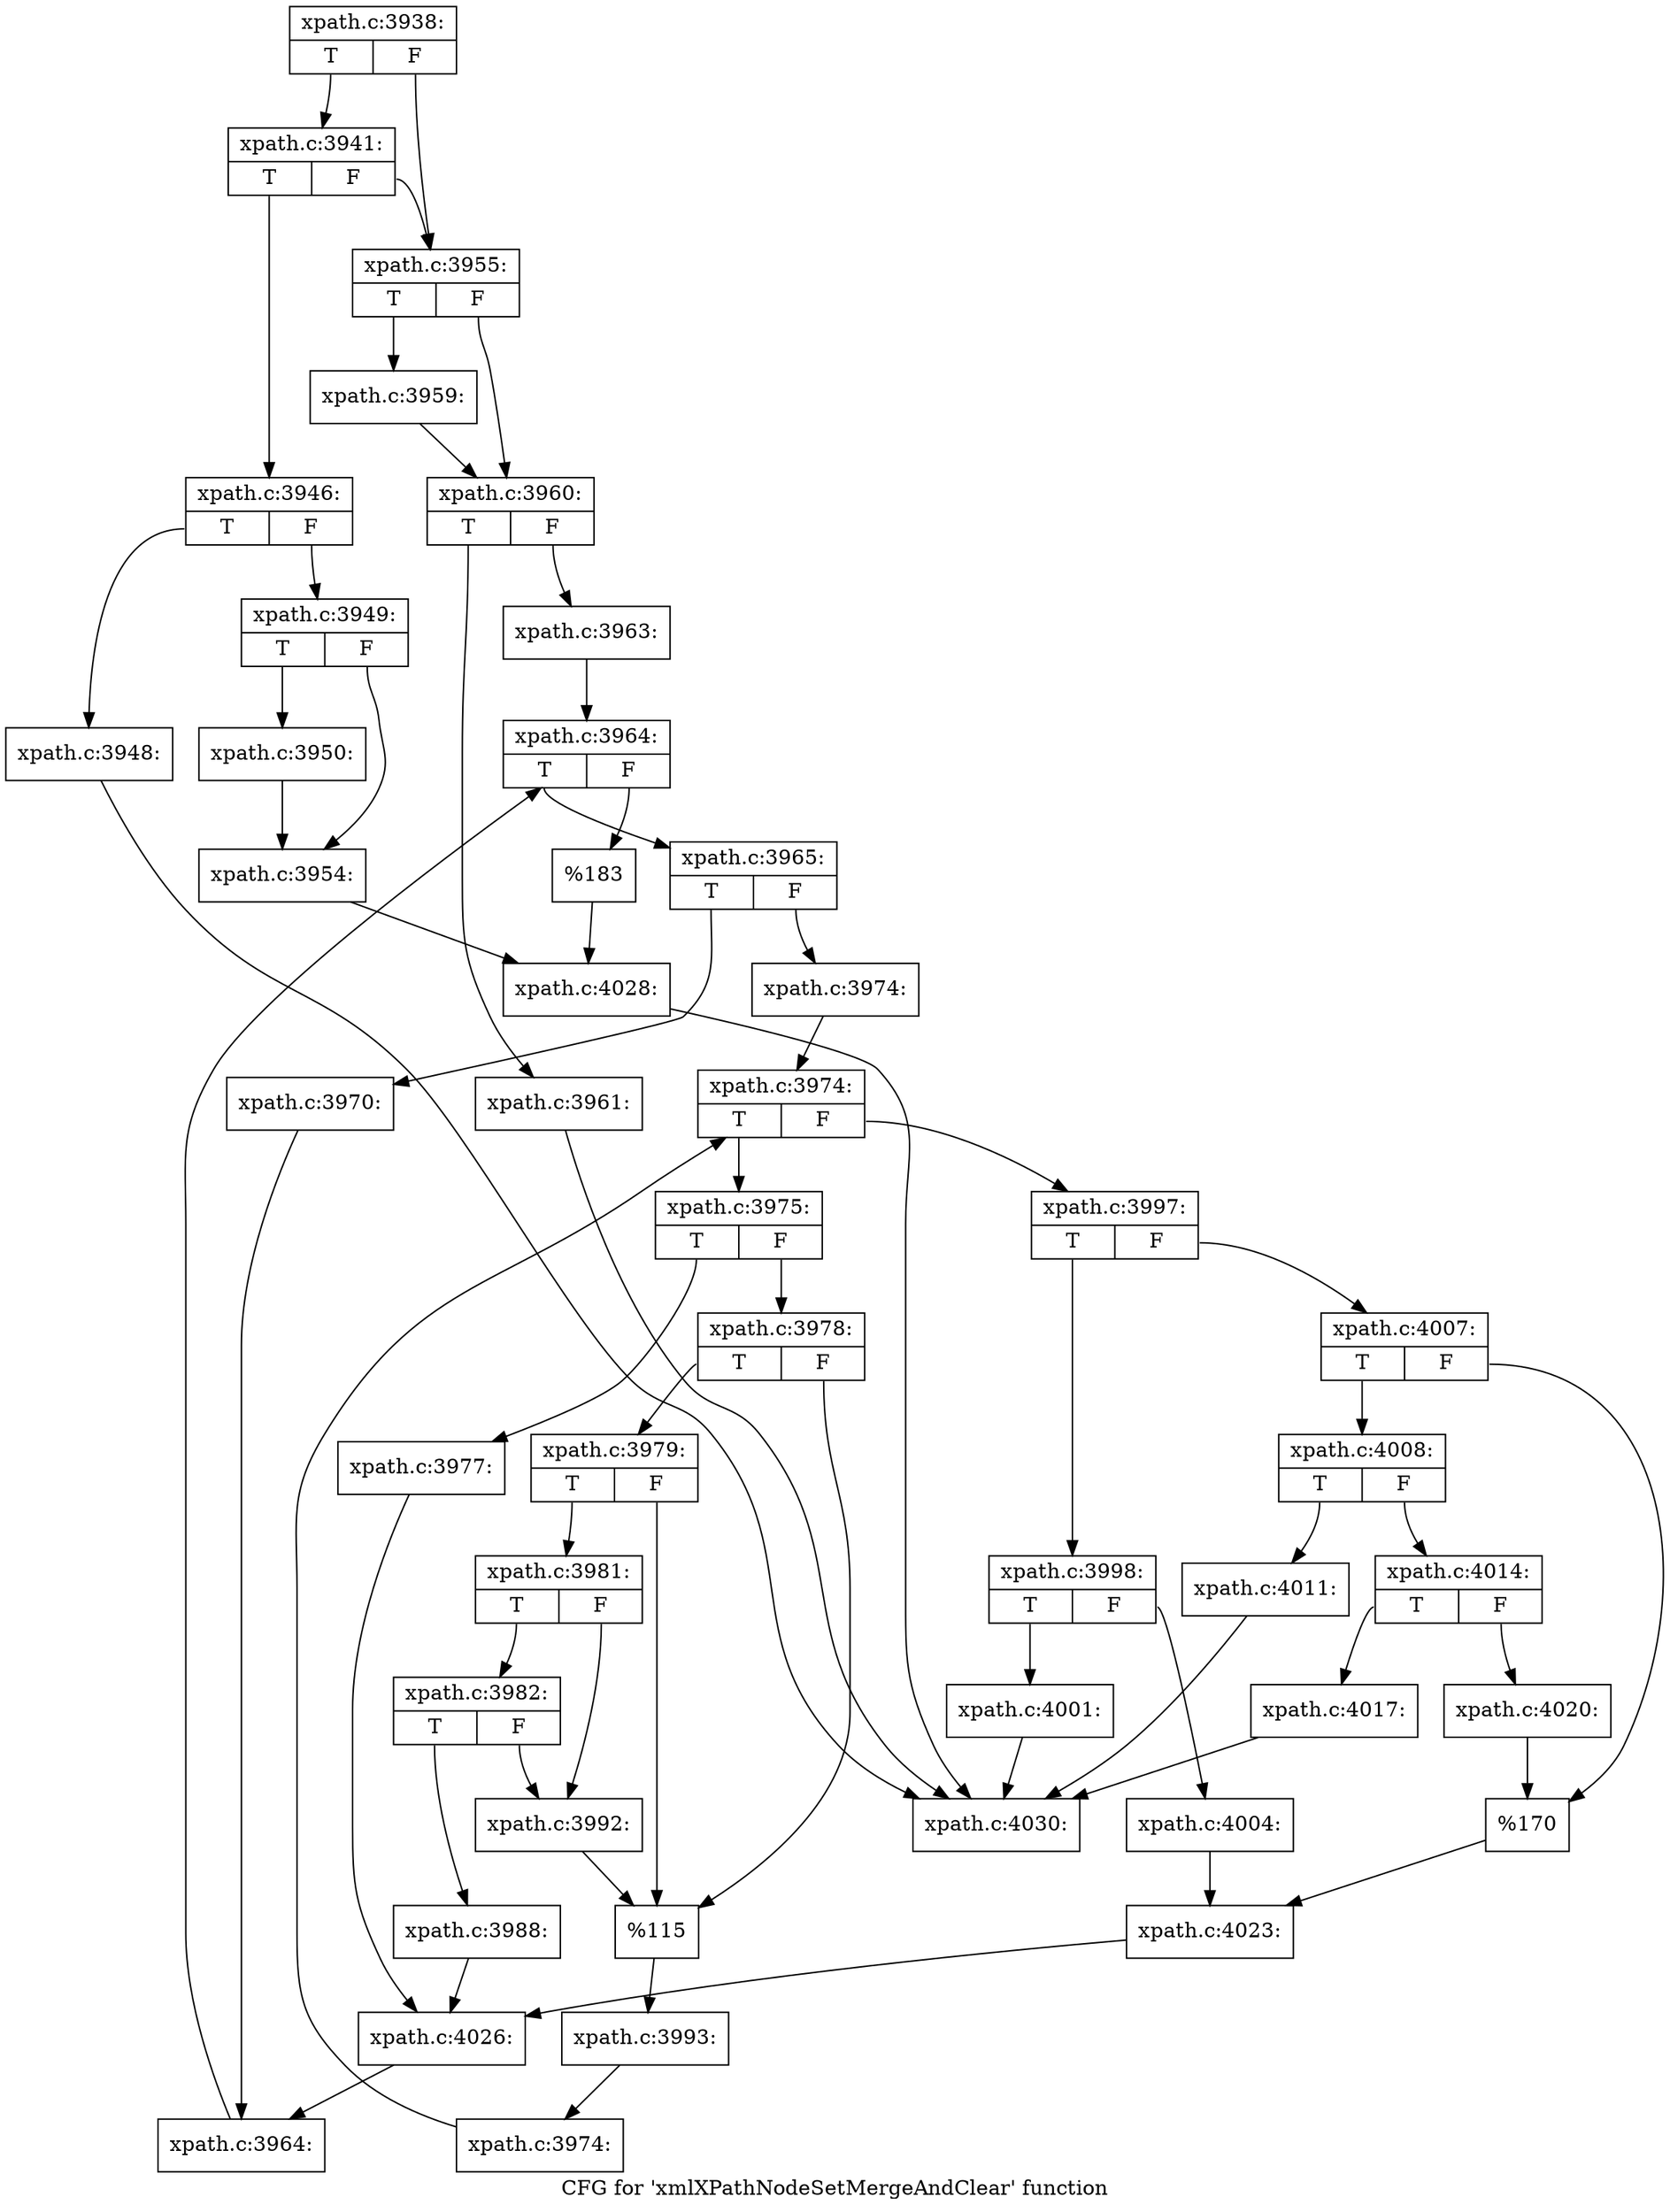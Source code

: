 digraph "CFG for 'xmlXPathNodeSetMergeAndClear' function" {
	label="CFG for 'xmlXPathNodeSetMergeAndClear' function";

	Node0x55e6b2d27530 [shape=record,label="{xpath.c:3938:|{<s0>T|<s1>F}}"];
	Node0x55e6b2d27530:s0 -> Node0x55e6b2d801c0;
	Node0x55e6b2d27530:s1 -> Node0x55e6b2d80170;
	Node0x55e6b2d801c0 [shape=record,label="{xpath.c:3941:|{<s0>T|<s1>F}}"];
	Node0x55e6b2d801c0:s0 -> Node0x55e6b2d800d0;
	Node0x55e6b2d801c0:s1 -> Node0x55e6b2d80170;
	Node0x55e6b2d800d0 [shape=record,label="{xpath.c:3946:|{<s0>T|<s1>F}}"];
	Node0x55e6b2d800d0:s0 -> Node0x55e6b2d810b0;
	Node0x55e6b2d800d0:s1 -> Node0x55e6b2d81100;
	Node0x55e6b2d810b0 [shape=record,label="{xpath.c:3948:}"];
	Node0x55e6b2d810b0 -> Node0x55e6b2d27580;
	Node0x55e6b2d81100 [shape=record,label="{xpath.c:3949:|{<s0>T|<s1>F}}"];
	Node0x55e6b2d81100:s0 -> Node0x55e6b2d81560;
	Node0x55e6b2d81100:s1 -> Node0x55e6b2d815b0;
	Node0x55e6b2d81560 [shape=record,label="{xpath.c:3950:}"];
	Node0x55e6b2d81560 -> Node0x55e6b2d815b0;
	Node0x55e6b2d815b0 [shape=record,label="{xpath.c:3954:}"];
	Node0x55e6b2d815b0 -> Node0x55e6b2d80120;
	Node0x55e6b2d80170 [shape=record,label="{xpath.c:3955:|{<s0>T|<s1>F}}"];
	Node0x55e6b2d80170:s0 -> Node0x55e6b2d83200;
	Node0x55e6b2d80170:s1 -> Node0x55e6b2d83250;
	Node0x55e6b2d83200 [shape=record,label="{xpath.c:3959:}"];
	Node0x55e6b2d83200 -> Node0x55e6b2d83250;
	Node0x55e6b2d83250 [shape=record,label="{xpath.c:3960:|{<s0>T|<s1>F}}"];
	Node0x55e6b2d83250:s0 -> Node0x55e6b2d837a0;
	Node0x55e6b2d83250:s1 -> Node0x55e6b2d837f0;
	Node0x55e6b2d837a0 [shape=record,label="{xpath.c:3961:}"];
	Node0x55e6b2d837a0 -> Node0x55e6b2d27580;
	Node0x55e6b2d837f0 [shape=record,label="{xpath.c:3963:}"];
	Node0x55e6b2d837f0 -> Node0x55e6b2d84020;
	Node0x55e6b2d84020 [shape=record,label="{xpath.c:3964:|{<s0>T|<s1>F}}"];
	Node0x55e6b2d84020:s0 -> Node0x55e6b2d84300;
	Node0x55e6b2d84020:s1 -> Node0x55e6b2d83ec0;
	Node0x55e6b2d84300 [shape=record,label="{xpath.c:3965:|{<s0>T|<s1>F}}"];
	Node0x55e6b2d84300:s0 -> Node0x55e6b2d84b70;
	Node0x55e6b2d84300:s1 -> Node0x55e6b2d84bc0;
	Node0x55e6b2d84b70 [shape=record,label="{xpath.c:3970:}"];
	Node0x55e6b2d84b70 -> Node0x55e6b2d84270;
	Node0x55e6b2d84bc0 [shape=record,label="{xpath.c:3974:}"];
	Node0x55e6b2d84bc0 -> Node0x55e6b2d766a0;
	Node0x55e6b2d766a0 [shape=record,label="{xpath.c:3974:|{<s0>T|<s1>F}}"];
	Node0x55e6b2d766a0:s0 -> Node0x55e6b2d850b0;
	Node0x55e6b2d766a0:s1 -> Node0x55e6b2d84f40;
	Node0x55e6b2d850b0 [shape=record,label="{xpath.c:3975:|{<s0>T|<s1>F}}"];
	Node0x55e6b2d850b0:s0 -> Node0x55e6b2d857f0;
	Node0x55e6b2d850b0:s1 -> Node0x55e6b2d85890;
	Node0x55e6b2d857f0 [shape=record,label="{xpath.c:3977:}"];
	Node0x55e6b2d857f0 -> Node0x55e6b2d86450;
	Node0x55e6b2d85890 [shape=record,label="{xpath.c:3978:|{<s0>T|<s1>F}}"];
	Node0x55e6b2d85890:s0 -> Node0x55e6b2d86640;
	Node0x55e6b2d85890:s1 -> Node0x55e6b2d865f0;
	Node0x55e6b2d86640 [shape=record,label="{xpath.c:3979:|{<s0>T|<s1>F}}"];
	Node0x55e6b2d86640:s0 -> Node0x55e6b2d865a0;
	Node0x55e6b2d86640:s1 -> Node0x55e6b2d865f0;
	Node0x55e6b2d865a0 [shape=record,label="{xpath.c:3981:|{<s0>T|<s1>F}}"];
	Node0x55e6b2d865a0:s0 -> Node0x55e6b2d86f30;
	Node0x55e6b2d865a0:s1 -> Node0x55e6b2d86ee0;
	Node0x55e6b2d86f30 [shape=record,label="{xpath.c:3982:|{<s0>T|<s1>F}}"];
	Node0x55e6b2d86f30:s0 -> Node0x55e6b2d86e90;
	Node0x55e6b2d86f30:s1 -> Node0x55e6b2d86ee0;
	Node0x55e6b2d86e90 [shape=record,label="{xpath.c:3988:}"];
	Node0x55e6b2d86e90 -> Node0x55e6b2d86450;
	Node0x55e6b2d86ee0 [shape=record,label="{xpath.c:3992:}"];
	Node0x55e6b2d86ee0 -> Node0x55e6b2d865f0;
	Node0x55e6b2d865f0 [shape=record,label="{%115}"];
	Node0x55e6b2d865f0 -> Node0x55e6b2d85840;
	Node0x55e6b2d85840 [shape=record,label="{xpath.c:3993:}"];
	Node0x55e6b2d85840 -> Node0x55e6b2d80a70;
	Node0x55e6b2d80a70 [shape=record,label="{xpath.c:3974:}"];
	Node0x55e6b2d80a70 -> Node0x55e6b2d766a0;
	Node0x55e6b2d84f40 [shape=record,label="{xpath.c:3997:|{<s0>T|<s1>F}}"];
	Node0x55e6b2d84f40:s0 -> Node0x55e6b2d888d0;
	Node0x55e6b2d84f40:s1 -> Node0x55e6b2d88970;
	Node0x55e6b2d888d0 [shape=record,label="{xpath.c:3998:|{<s0>T|<s1>F}}"];
	Node0x55e6b2d888d0:s0 -> Node0x55e6b2d89250;
	Node0x55e6b2d888d0:s1 -> Node0x55e6b2d892a0;
	Node0x55e6b2d89250 [shape=record,label="{xpath.c:4001:}"];
	Node0x55e6b2d89250 -> Node0x55e6b2d27580;
	Node0x55e6b2d892a0 [shape=record,label="{xpath.c:4004:}"];
	Node0x55e6b2d892a0 -> Node0x55e6b2d88920;
	Node0x55e6b2d88970 [shape=record,label="{xpath.c:4007:|{<s0>T|<s1>F}}"];
	Node0x55e6b2d88970:s0 -> Node0x55e6b2d8a160;
	Node0x55e6b2d88970:s1 -> Node0x55e6b2d8a1b0;
	Node0x55e6b2d8a160 [shape=record,label="{xpath.c:4008:|{<s0>T|<s1>F}}"];
	Node0x55e6b2d8a160:s0 -> Node0x55e6b2d8aa90;
	Node0x55e6b2d8a160:s1 -> Node0x55e6b2d8aae0;
	Node0x55e6b2d8aa90 [shape=record,label="{xpath.c:4011:}"];
	Node0x55e6b2d8aa90 -> Node0x55e6b2d27580;
	Node0x55e6b2d8aae0 [shape=record,label="{xpath.c:4014:|{<s0>T|<s1>F}}"];
	Node0x55e6b2d8aae0:s0 -> Node0x55e6b2d8bab0;
	Node0x55e6b2d8aae0:s1 -> Node0x55e6b2d8bb00;
	Node0x55e6b2d8bab0 [shape=record,label="{xpath.c:4017:}"];
	Node0x55e6b2d8bab0 -> Node0x55e6b2d27580;
	Node0x55e6b2d8bb00 [shape=record,label="{xpath.c:4020:}"];
	Node0x55e6b2d8bb00 -> Node0x55e6b2d8a1b0;
	Node0x55e6b2d8a1b0 [shape=record,label="{%170}"];
	Node0x55e6b2d8a1b0 -> Node0x55e6b2d88920;
	Node0x55e6b2d88920 [shape=record,label="{xpath.c:4023:}"];
	Node0x55e6b2d88920 -> Node0x55e6b2d86450;
	Node0x55e6b2d86450 [shape=record,label="{xpath.c:4026:}"];
	Node0x55e6b2d86450 -> Node0x55e6b2d84270;
	Node0x55e6b2d84270 [shape=record,label="{xpath.c:3964:}"];
	Node0x55e6b2d84270 -> Node0x55e6b2d84020;
	Node0x55e6b2d83ec0 [shape=record,label="{%183}"];
	Node0x55e6b2d83ec0 -> Node0x55e6b2d80120;
	Node0x55e6b2d80120 [shape=record,label="{xpath.c:4028:}"];
	Node0x55e6b2d80120 -> Node0x55e6b2d27580;
	Node0x55e6b2d27580 [shape=record,label="{xpath.c:4030:}"];
}
